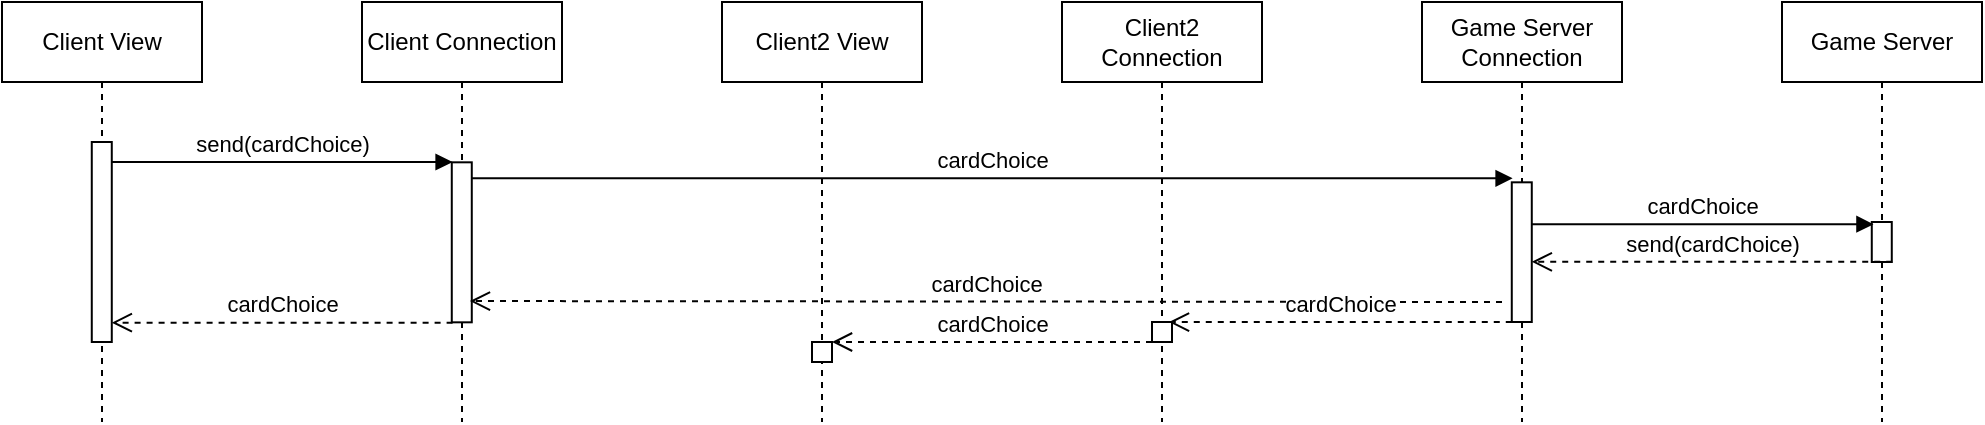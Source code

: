 <mxfile>
    <diagram id="UgKgn7SuaiYXbKQOjJQG" name="Page-1">
        <mxGraphModel dx="1021" dy="504" grid="1" gridSize="10" guides="1" tooltips="1" connect="1" arrows="1" fold="1" page="1" pageScale="1" pageWidth="850" pageHeight="1100" math="0" shadow="0">
            <root>
                <mxCell id="0"/>
                <mxCell id="1" parent="0"/>
                <mxCell id="116" value="Client View" style="shape=umlLifeline;perimeter=lifelinePerimeter;whiteSpace=wrap;html=1;container=1;collapsible=0;recursiveResize=0;outlineConnect=0;" vertex="1" parent="1">
                    <mxGeometry x="200" y="270" width="100" height="210" as="geometry"/>
                </mxCell>
                <mxCell id="118" value="" style="html=1;points=[];perimeter=orthogonalPerimeter;" vertex="1" parent="116">
                    <mxGeometry x="44.89" y="70" width="10" height="100" as="geometry"/>
                </mxCell>
                <mxCell id="123" value="Client Connection" style="shape=umlLifeline;perimeter=lifelinePerimeter;whiteSpace=wrap;html=1;container=1;collapsible=0;recursiveResize=0;outlineConnect=0;size=40;" vertex="1" parent="1">
                    <mxGeometry x="380" y="270" width="100" height="210" as="geometry"/>
                </mxCell>
                <mxCell id="128" value="" style="html=1;points=[];perimeter=orthogonalPerimeter;" vertex="1" parent="123">
                    <mxGeometry x="44.89" y="80.16" width="10" height="80" as="geometry"/>
                </mxCell>
                <mxCell id="129" value="Game Server&lt;br&gt;Connection" style="shape=umlLifeline;perimeter=lifelinePerimeter;whiteSpace=wrap;html=1;container=1;collapsible=0;recursiveResize=0;outlineConnect=0;" vertex="1" parent="1">
                    <mxGeometry x="910" y="270" width="100" height="210" as="geometry"/>
                </mxCell>
                <mxCell id="131" value="" style="html=1;points=[];perimeter=orthogonalPerimeter;" vertex="1" parent="129">
                    <mxGeometry x="44.89" y="90.16" width="10" height="69.84" as="geometry"/>
                </mxCell>
                <mxCell id="132" value="Game Server" style="shape=umlLifeline;perimeter=lifelinePerimeter;whiteSpace=wrap;html=1;container=1;collapsible=0;recursiveResize=0;outlineConnect=0;" vertex="1" parent="1">
                    <mxGeometry x="1090" y="270" width="100" height="210" as="geometry"/>
                </mxCell>
                <mxCell id="134" value="" style="html=1;points=[];perimeter=orthogonalPerimeter;" vertex="1" parent="132">
                    <mxGeometry x="44.89" y="110" width="10" height="20" as="geometry"/>
                </mxCell>
                <mxCell id="154" value="cardChoice" style="html=1;verticalAlign=bottom;endArrow=block;entryX=0.041;entryY=-0.029;entryDx=0;entryDy=0;entryPerimeter=0;" edge="1" parent="1" source="128" target="131">
                    <mxGeometry width="80" relative="1" as="geometry">
                        <mxPoint x="799.89" y="358.16" as="sourcePoint"/>
                        <mxPoint x="679.89" y="320.16" as="targetPoint"/>
                    </mxGeometry>
                </mxCell>
                <mxCell id="155" value="cardChoice" style="html=1;verticalAlign=bottom;endArrow=open;dashed=1;endSize=8;entryX=0.906;entryY=0.867;entryDx=0;entryDy=0;entryPerimeter=0;" edge="1" parent="1" target="128">
                    <mxGeometry relative="1" as="geometry">
                        <mxPoint x="950" y="420" as="sourcePoint"/>
                        <mxPoint x="509.89" y="380.16" as="targetPoint"/>
                    </mxGeometry>
                </mxCell>
                <mxCell id="156" value="send(cardChoice)" style="html=1;verticalAlign=bottom;endArrow=block;entryX=0.041;entryY=-0.002;entryDx=0;entryDy=0;entryPerimeter=0;" edge="1" parent="1" source="118" target="128">
                    <mxGeometry width="80" relative="1" as="geometry">
                        <mxPoint x="309.89" y="350" as="sourcePoint"/>
                        <mxPoint x="384.89" y="360.16" as="targetPoint"/>
                    </mxGeometry>
                </mxCell>
                <mxCell id="157" value="cardChoice" style="html=1;verticalAlign=bottom;endArrow=block;entryX=0.084;entryY=0.056;entryDx=0;entryDy=0;entryPerimeter=0;" edge="1" parent="1" source="131" target="134">
                    <mxGeometry width="80" relative="1" as="geometry">
                        <mxPoint x="1484.89" y="380.16" as="sourcePoint"/>
                        <mxPoint x="1324.89" y="369.16" as="targetPoint"/>
                    </mxGeometry>
                </mxCell>
                <mxCell id="158" value="send(cardChoice)" style="html=1;verticalAlign=bottom;endArrow=open;dashed=1;endSize=8;exitX=1.022;exitY=0.995;exitDx=0;exitDy=0;exitPerimeter=0;" edge="1" parent="1" source="134" target="131">
                    <mxGeometry relative="1" as="geometry">
                        <mxPoint x="1344.89" y="410.16" as="sourcePoint"/>
                        <mxPoint x="1454.89" y="410.16" as="targetPoint"/>
                    </mxGeometry>
                </mxCell>
                <mxCell id="159" value="cardChoice" style="html=1;verticalAlign=bottom;endArrow=open;dashed=1;endSize=8;exitX=0.041;exitY=1.002;exitDx=0;exitDy=0;exitPerimeter=0;" edge="1" parent="1" source="128" target="118">
                    <mxGeometry relative="1" as="geometry">
                        <mxPoint x="474.89" y="430.16" as="sourcePoint"/>
                        <mxPoint x="309.89" y="430.32" as="targetPoint"/>
                    </mxGeometry>
                </mxCell>
                <mxCell id="163" value="Client2 View" style="shape=umlLifeline;perimeter=lifelinePerimeter;whiteSpace=wrap;html=1;container=1;collapsible=0;recursiveResize=0;outlineConnect=0;" vertex="1" parent="1">
                    <mxGeometry x="560" y="270" width="100" height="210" as="geometry"/>
                </mxCell>
                <mxCell id="169" value="" style="html=1;points=[];perimeter=orthogonalPerimeter;" vertex="1" parent="163">
                    <mxGeometry x="45" y="170" width="10" height="10" as="geometry"/>
                </mxCell>
                <mxCell id="164" value="Client2 Connection" style="shape=umlLifeline;perimeter=lifelinePerimeter;whiteSpace=wrap;html=1;container=1;collapsible=0;recursiveResize=0;outlineConnect=0;" vertex="1" parent="1">
                    <mxGeometry x="730" y="270" width="100" height="210" as="geometry"/>
                </mxCell>
                <mxCell id="166" value="" style="html=1;points=[];perimeter=orthogonalPerimeter;" vertex="1" parent="164">
                    <mxGeometry x="45" y="160" width="10" height="10" as="geometry"/>
                </mxCell>
                <mxCell id="165" value="cardChoice" style="html=1;verticalAlign=bottom;endArrow=open;dashed=1;endSize=8;entryX=0.848;entryY=0.005;entryDx=0;entryDy=0;entryPerimeter=0;" edge="1" parent="1" source="131" target="166">
                    <mxGeometry relative="1" as="geometry">
                        <mxPoint x="960" y="430" as="sourcePoint"/>
                        <mxPoint x="880" y="420" as="targetPoint"/>
                    </mxGeometry>
                </mxCell>
                <mxCell id="168" value="cardChoice" style="html=1;verticalAlign=bottom;endArrow=open;dashed=1;endSize=8;" edge="1" parent="1" source="166" target="169">
                    <mxGeometry relative="1" as="geometry">
                        <mxPoint x="780" y="440" as="sourcePoint"/>
                        <mxPoint x="700" y="440" as="targetPoint"/>
                    </mxGeometry>
                </mxCell>
            </root>
        </mxGraphModel>
    </diagram>
</mxfile>